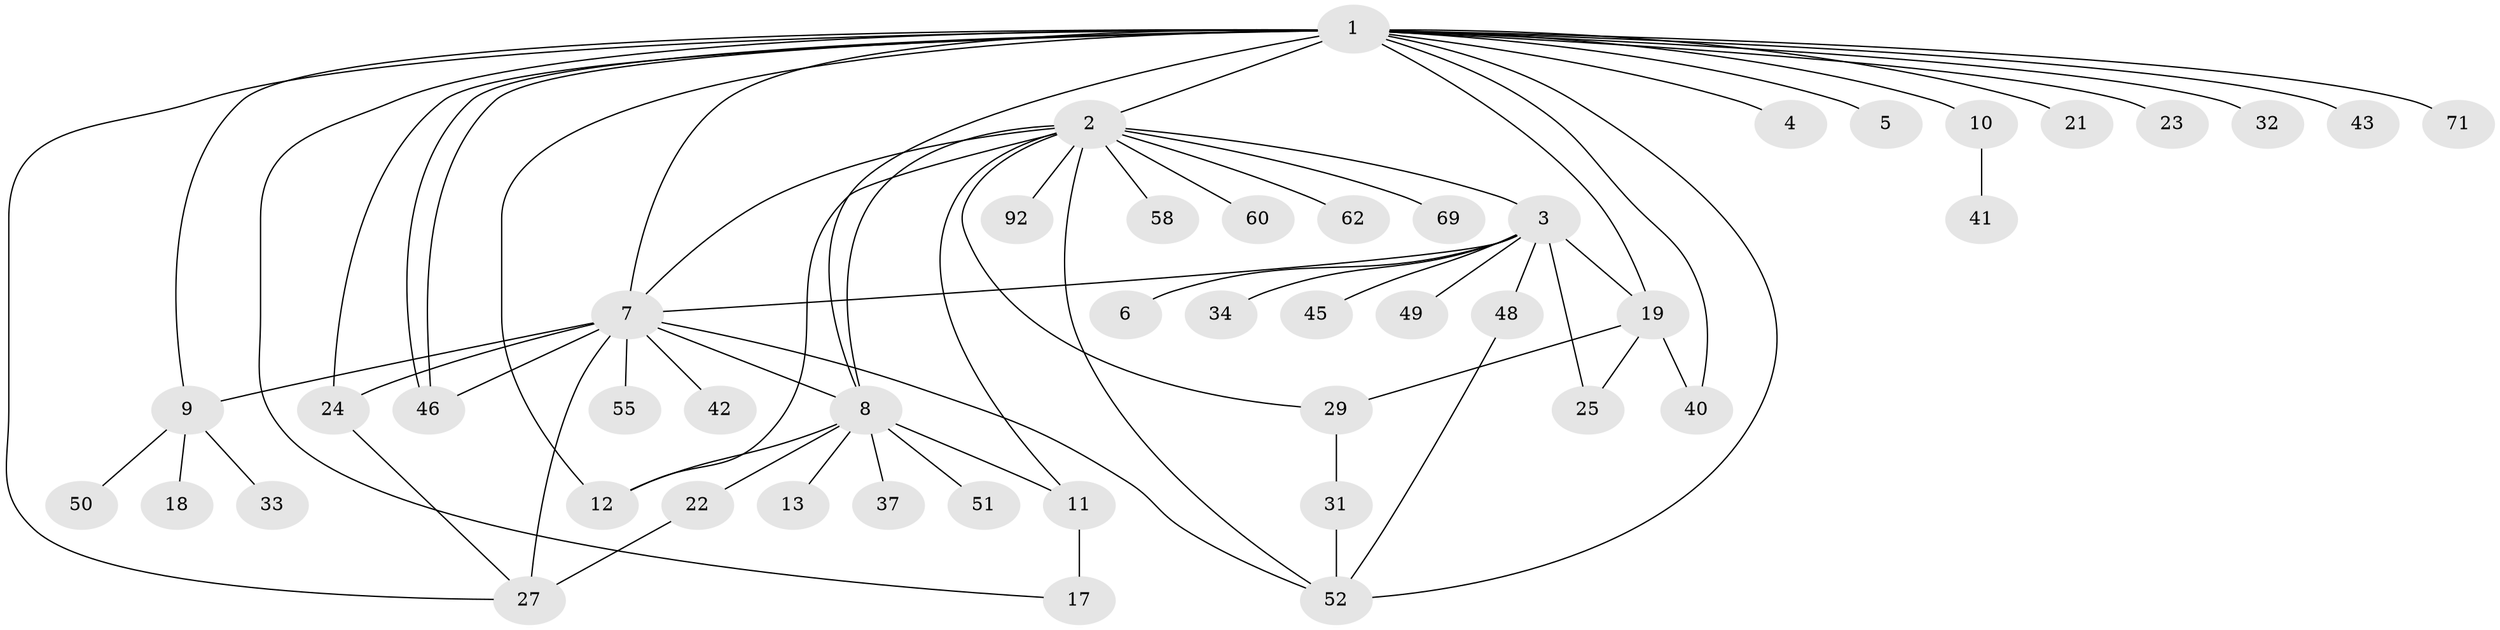 // original degree distribution, {22: 0.010869565217391304, 13: 0.010869565217391304, 10: 0.03260869565217391, 1: 0.4891304347826087, 7: 0.021739130434782608, 2: 0.2391304347826087, 4: 0.09782608695652174, 5: 0.010869565217391304, 3: 0.07608695652173914, 8: 0.010869565217391304}
// Generated by graph-tools (version 1.1) at 2025/14/03/09/25 04:14:46]
// undirected, 46 vertices, 68 edges
graph export_dot {
graph [start="1"]
  node [color=gray90,style=filled];
  1;
  2;
  3;
  4;
  5;
  6;
  7 [super="+36+38+56"];
  8 [super="+14+20"];
  9 [super="+75+16+39"];
  10;
  11 [super="+54+57"];
  12 [super="+15"];
  13;
  17 [super="+80+81"];
  18 [super="+59"];
  19 [super="+26+35"];
  21;
  22;
  23 [super="+64+70"];
  24 [super="+53"];
  25 [super="+28"];
  27 [super="+72+77+61"];
  29 [super="+83+73+89+76"];
  31;
  32;
  33;
  34;
  37 [super="+82"];
  40;
  41;
  42;
  43;
  45;
  46 [super="+85"];
  48 [super="+90+65"];
  49;
  50;
  51 [super="+84"];
  52 [super="+66+87"];
  55;
  58;
  60;
  62;
  69;
  71;
  92;
  1 -- 2;
  1 -- 4;
  1 -- 5;
  1 -- 8 [weight=2];
  1 -- 9;
  1 -- 10;
  1 -- 12;
  1 -- 17;
  1 -- 19;
  1 -- 21;
  1 -- 23;
  1 -- 27;
  1 -- 32;
  1 -- 40;
  1 -- 43;
  1 -- 46;
  1 -- 46;
  1 -- 71;
  1 -- 52;
  1 -- 24;
  1 -- 7;
  2 -- 3;
  2 -- 7;
  2 -- 8;
  2 -- 11;
  2 -- 29;
  2 -- 52;
  2 -- 58;
  2 -- 60;
  2 -- 62;
  2 -- 69;
  2 -- 92;
  2 -- 12;
  3 -- 6;
  3 -- 19;
  3 -- 25;
  3 -- 34;
  3 -- 45;
  3 -- 48 [weight=2];
  3 -- 49;
  3 -- 7;
  7 -- 24;
  7 -- 27 [weight=2];
  7 -- 42;
  7 -- 46;
  7 -- 55;
  7 -- 52;
  7 -- 9;
  7 -- 8;
  8 -- 13;
  8 -- 22;
  8 -- 51;
  8 -- 11 [weight=2];
  8 -- 37;
  8 -- 12;
  9 -- 33;
  9 -- 50;
  9 -- 18;
  10 -- 41;
  11 -- 17 [weight=2];
  19 -- 40;
  19 -- 25;
  19 -- 29;
  22 -- 27;
  24 -- 27;
  29 -- 31;
  31 -- 52;
  48 -- 52;
}
